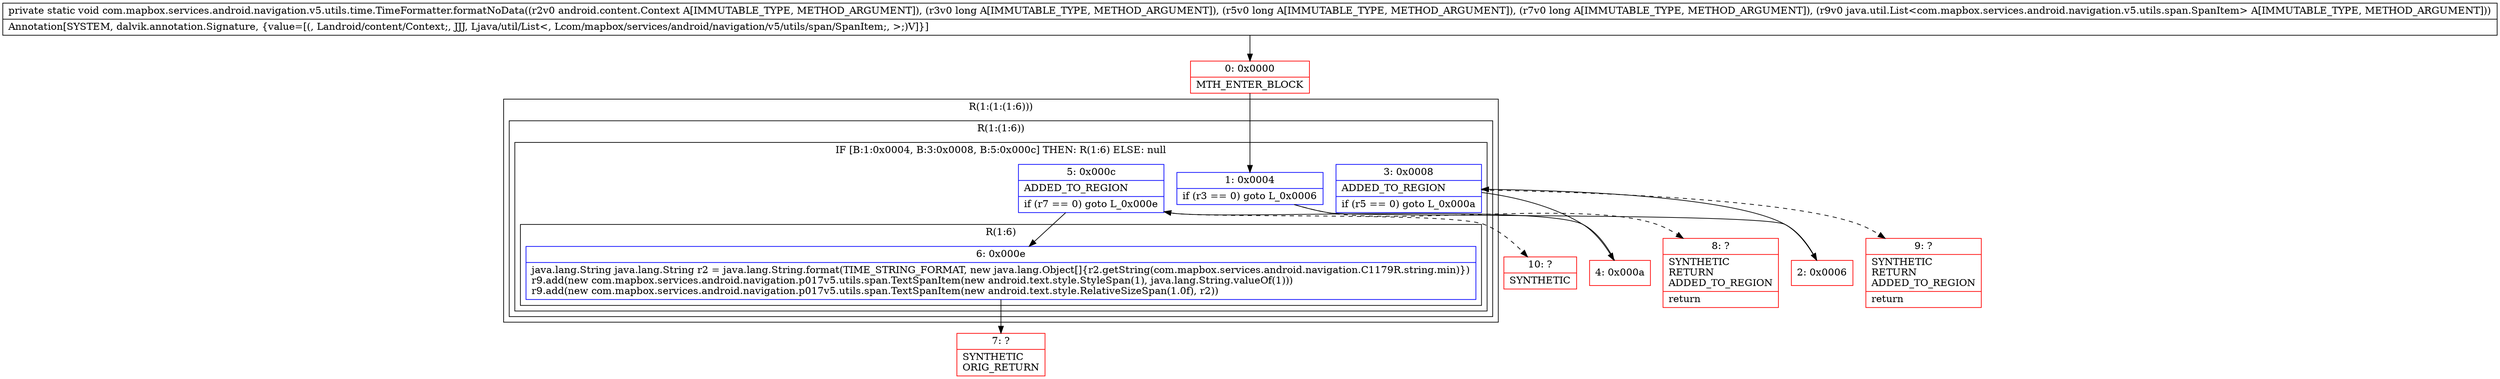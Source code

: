 digraph "CFG forcom.mapbox.services.android.navigation.v5.utils.time.TimeFormatter.formatNoData(Landroid\/content\/Context;JJJLjava\/util\/List;)V" {
subgraph cluster_Region_1415857918 {
label = "R(1:(1:(1:6)))";
node [shape=record,color=blue];
subgraph cluster_Region_881877908 {
label = "R(1:(1:6))";
node [shape=record,color=blue];
subgraph cluster_IfRegion_1222641275 {
label = "IF [B:1:0x0004, B:3:0x0008, B:5:0x000c] THEN: R(1:6) ELSE: null";
node [shape=record,color=blue];
Node_1 [shape=record,label="{1\:\ 0x0004|if (r3 == 0) goto L_0x0006\l}"];
Node_3 [shape=record,label="{3\:\ 0x0008|ADDED_TO_REGION\l|if (r5 == 0) goto L_0x000a\l}"];
Node_5 [shape=record,label="{5\:\ 0x000c|ADDED_TO_REGION\l|if (r7 == 0) goto L_0x000e\l}"];
subgraph cluster_Region_1204399976 {
label = "R(1:6)";
node [shape=record,color=blue];
Node_6 [shape=record,label="{6\:\ 0x000e|java.lang.String java.lang.String r2 = java.lang.String.format(TIME_STRING_FORMAT, new java.lang.Object[]\{r2.getString(com.mapbox.services.android.navigation.C1179R.string.min)\})\lr9.add(new com.mapbox.services.android.navigation.p017v5.utils.span.TextSpanItem(new android.text.style.StyleSpan(1), java.lang.String.valueOf(1)))\lr9.add(new com.mapbox.services.android.navigation.p017v5.utils.span.TextSpanItem(new android.text.style.RelativeSizeSpan(1.0f), r2))\l}"];
}
}
}
}
Node_0 [shape=record,color=red,label="{0\:\ 0x0000|MTH_ENTER_BLOCK\l}"];
Node_2 [shape=record,color=red,label="{2\:\ 0x0006}"];
Node_4 [shape=record,color=red,label="{4\:\ 0x000a}"];
Node_7 [shape=record,color=red,label="{7\:\ ?|SYNTHETIC\lORIG_RETURN\l}"];
Node_8 [shape=record,color=red,label="{8\:\ ?|SYNTHETIC\lRETURN\lADDED_TO_REGION\l|return\l}"];
Node_9 [shape=record,color=red,label="{9\:\ ?|SYNTHETIC\lRETURN\lADDED_TO_REGION\l|return\l}"];
Node_10 [shape=record,color=red,label="{10\:\ ?|SYNTHETIC\l}"];
MethodNode[shape=record,label="{private static void com.mapbox.services.android.navigation.v5.utils.time.TimeFormatter.formatNoData((r2v0 android.content.Context A[IMMUTABLE_TYPE, METHOD_ARGUMENT]), (r3v0 long A[IMMUTABLE_TYPE, METHOD_ARGUMENT]), (r5v0 long A[IMMUTABLE_TYPE, METHOD_ARGUMENT]), (r7v0 long A[IMMUTABLE_TYPE, METHOD_ARGUMENT]), (r9v0 java.util.List\<com.mapbox.services.android.navigation.v5.utils.span.SpanItem\> A[IMMUTABLE_TYPE, METHOD_ARGUMENT]))  | Annotation[SYSTEM, dalvik.annotation.Signature, \{value=[(, Landroid\/content\/Context;, JJJ, Ljava\/util\/List\<, Lcom\/mapbox\/services\/android\/navigation\/v5\/utils\/span\/SpanItem;, \>;)V]\}]\l}"];
MethodNode -> Node_0;
Node_1 -> Node_2;
Node_1 -> Node_8[style=dashed];
Node_3 -> Node_4;
Node_3 -> Node_9[style=dashed];
Node_5 -> Node_6;
Node_5 -> Node_10[style=dashed];
Node_6 -> Node_7;
Node_0 -> Node_1;
Node_2 -> Node_3;
Node_4 -> Node_5;
}

